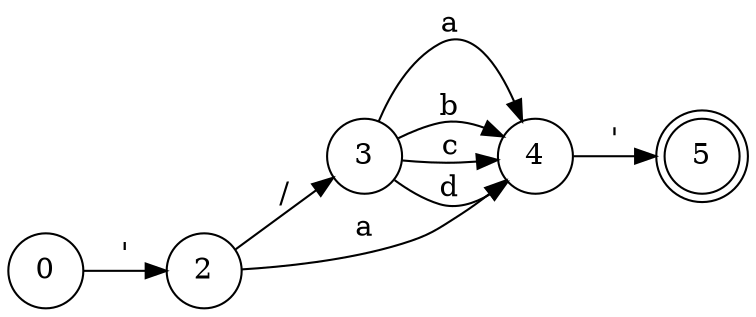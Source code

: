 digraph finite_state_machine {
	rankdir=LR size="8,5"
	node [shape=doublecircle]
	5
	node [shape=circle]
	0 -> 2 [label="'"]
	node [shape=circle]
	2 -> 3 [label="/"]
	node [shape=circle]
	2 -> 4 [label=a]
	node [shape=circle]
	3 -> 4 [label=a]
	node [shape=circle]
	3 -> 4 [label=b]
	node [shape=circle]
	3 -> 4 [label=c]
	node [shape=circle]
	3 -> 4 [label=d]
	node [shape=circle]
	4 -> 5 [label="'"]
}
